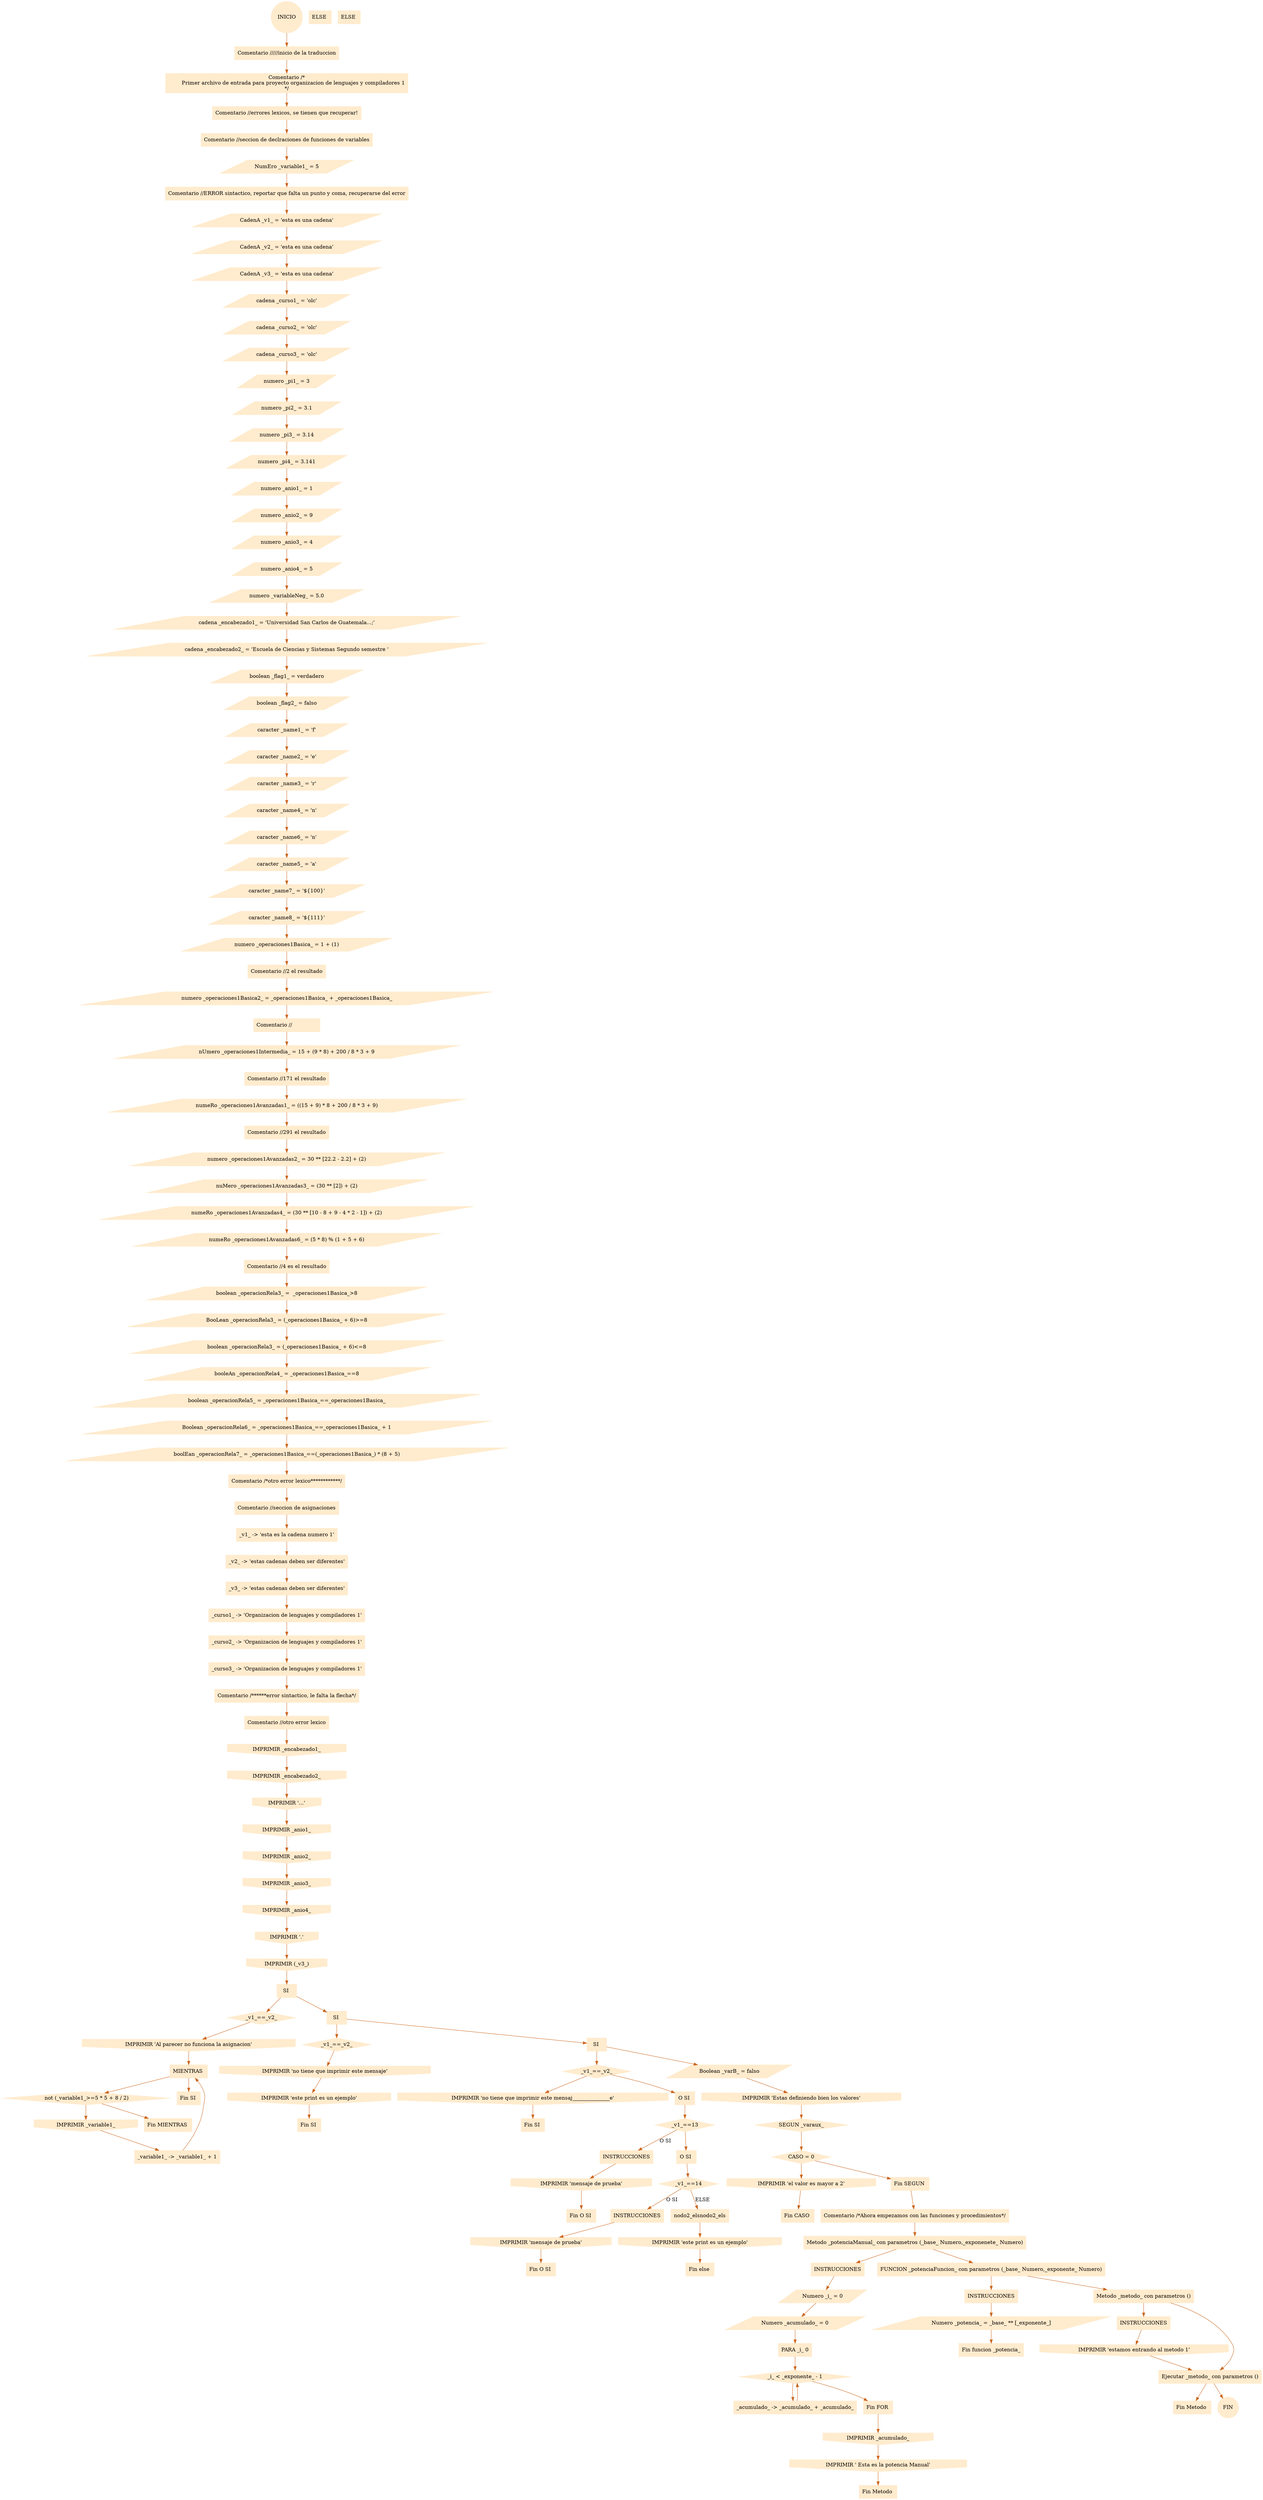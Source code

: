 digraph G {node[shape=box, style=filled, color=blanchedalmond]; edge[color=chocolate3];rankdir=UD 

raiz [  shape=circle, style=filled, label ="INICIO"];
raiz ->nodo0_com;nodo0_com [ label ="Comentario /////inicio de la traduccion
"];
nodo0_com ->nodo0_com_m;nodo0_com_m [ label ="Comentario /*
        Primer archivo de entrada para proyecto organizacion de lenguajes y compiladores 1
*/"];
nodo0_com_m ->nodo1_com;nodo1_com [ label ="Comentario //errores lexicos, se tienen que recuperar!
"];
nodo1_com ->nodo2_com;nodo2_com [ label ="Comentario //seccion de declraciones de funciones de variables
"];
nodo2_com ->nodo0_id;nodo0_id [shape=parallelogram, style=filled, label ="NumEro _variable1_ = 5"];
nodo0_id ->nodo3_com;nodo3_com [ label ="Comentario //ERROR sintactico, reportar que falta un punto y coma, recuperarse del error
"];
nodo3_com ->nodo1_id;nodo1_id [shape=parallelogram, style=filled, label ="CadenA _v1_ = 'esta es una cadena'"];
nodo1_id ->nodo2_id;nodo2_id [shape=parallelogram, style=filled, label ="CadenA _v2_ = 'esta es una cadena'"];
nodo2_id ->nodo3_id;nodo3_id [shape=parallelogram, style=filled, label ="CadenA _v3_ = 'esta es una cadena'"];
nodo3_id ->nodo4_id;nodo4_id [shape=parallelogram, style=filled, label ="cadena _curso1_ = 'olc'"];
nodo4_id ->nodo5_id;nodo5_id [shape=parallelogram, style=filled, label ="cadena _curso2_ = 'olc'"];
nodo5_id ->nodo6_id;nodo6_id [shape=parallelogram, style=filled, label ="cadena _curso3_ = 'olc'"];
nodo6_id ->nodo7_id;nodo7_id [shape=parallelogram, style=filled, label ="numero _pi1_ = 3"];
nodo7_id ->nodo8_id;nodo8_id [shape=parallelogram, style=filled, label ="numero _pi2_ = 3.1"];
nodo8_id ->nodo9_id;nodo9_id [shape=parallelogram, style=filled, label ="numero _pi3_ = 3.14"];
nodo9_id ->nodo10_id;nodo10_id [shape=parallelogram, style=filled, label ="numero _pi4_ = 3.141"];
nodo10_id ->nodo11_id;nodo11_id [shape=parallelogram, style=filled, label ="numero _anio1_ = 1"];
nodo11_id ->nodo12_id;nodo12_id [shape=parallelogram, style=filled, label ="numero _anio2_ = 9"];
nodo12_id ->nodo13_id;nodo13_id [shape=parallelogram, style=filled, label ="numero _anio3_ = 4"];
nodo13_id ->nodo14_id;nodo14_id [shape=parallelogram, style=filled, label ="numero _anio4_ = 5"];
nodo14_id ->nodo15_id;nodo15_id [shape=parallelogram, style=filled, label ="numero _variableNeg_ = 5.0"];
nodo15_id ->nodo16_id;nodo16_id [shape=parallelogram, style=filled, label ="cadena _encabezado1_ = 'Universidad San Carlos de Guatemala...;'"];
nodo16_id ->nodo17_id;nodo17_id [shape=parallelogram, style=filled, label ="cadena _encabezado2_ = 'Escuela de Ciencias y Sistemas Segundo semestre '"];
nodo17_id ->nodo18_id;nodo18_id [shape=parallelogram, style=filled, label ="boolean _flag1_ = verdadero"];
nodo18_id ->nodo19_id;nodo19_id [shape=parallelogram, style=filled, label ="boolean _flag2_ = falso"];
nodo19_id ->nodo20_id;nodo20_id [shape=parallelogram, style=filled, label ="caracter _name1_ = 'f'"];
nodo20_id ->nodo21_id;nodo21_id [shape=parallelogram, style=filled, label ="caracter _name2_ = 'e'"];
nodo21_id ->nodo22_id;nodo22_id [shape=parallelogram, style=filled, label ="caracter _name3_ = 'r'"];
nodo22_id ->nodo23_id;nodo23_id [shape=parallelogram, style=filled, label ="caracter _name4_ = 'n'"];
nodo23_id ->nodo24_id;nodo24_id [shape=parallelogram, style=filled, label ="caracter _name6_ = 'n'"];
nodo24_id ->nodo25_id;nodo25_id [shape=parallelogram, style=filled, label ="caracter _name5_ = 'a'"];
nodo25_id ->nodo26_id;nodo26_id [shape=parallelogram, style=filled, label ="caracter _name7_ = '${100}'"];
nodo26_id ->nodo27_id;nodo27_id [shape=parallelogram, style=filled, label ="caracter _name8_ = '${111}'"];
nodo27_id ->nodo28_id;nodo28_id [shape=parallelogram, style=filled, label ="numero _operaciones1Basica_ = 1 + (1)"];
nodo28_id ->nodo4_com;nodo4_com [ label ="Comentario //2 el resultado
"];
nodo4_com ->nodo29_id;nodo29_id [shape=parallelogram, style=filled, label ="numero _operaciones1Basica2_ = _operaciones1Basica_ + _operaciones1Basica_"];
nodo29_id ->nodo5_com;nodo5_com [ label ="Comentario //               
"];
nodo5_com ->nodo30_id;nodo30_id [shape=parallelogram, style=filled, label ="nUmero _operaciones1Intermedia_ = 15 + (9 * 8) + 200 / 8 * 3 + 9"];
nodo30_id ->nodo6_com;nodo6_com [ label ="Comentario //171 el resultado
"];
nodo6_com ->nodo31_id;nodo31_id [shape=parallelogram, style=filled, label ="numeRo _operaciones1Avanzadas1_ = ((15 + 9) * 8 + 200 / 8 * 3 + 9)"];
nodo31_id ->nodo7_com;nodo7_com [ label ="Comentario //291 el resultado
"];
nodo7_com ->nodo32_id;nodo32_id [shape=parallelogram, style=filled, label ="numero _operaciones1Avanzadas2_ = 30 ** [22.2 - 2.2] + (2)"];
nodo32_id ->nodo33_id;nodo33_id [shape=parallelogram, style=filled, label ="nuMero _operaciones1Avanzadas3_ = (30 ** [2]) + (2)"];
nodo33_id ->nodo34_id;nodo34_id [shape=parallelogram, style=filled, label ="numeRo _operaciones1Avanzadas4_ = (30 ** [10 - 8 + 9 - 4 * 2 - 1]) + (2)"];
nodo34_id ->nodo35_id;nodo35_id [shape=parallelogram, style=filled, label ="numeRo _operaciones1Avanzadas6_ = (5 * 8) % (1 + 5 + 6)"];
nodo35_id ->nodo8_com;nodo8_com [ label ="Comentario //4 es el resultado
"];
nodo8_com ->nodo36_id;nodo36_id [shape=parallelogram, style=filled, label ="boolean _operacionRela3_ =  _operaciones1Basica_>8"];
nodo36_id ->nodo37_id;nodo37_id [shape=parallelogram, style=filled, label ="BooLean _operacionRela3_ = (_operaciones1Basica_ + 6)>=8"];
nodo37_id ->nodo38_id;nodo38_id [shape=parallelogram, style=filled, label ="boolean _operacionRela3_ = (_operaciones1Basica_ + 6)<=8"];
nodo38_id ->nodo39_id;nodo39_id [shape=parallelogram, style=filled, label ="booleAn _operacionRela4_ = _operaciones1Basica_==8"];
nodo39_id ->nodo40_id;nodo40_id [shape=parallelogram, style=filled, label ="boolean _operacionRela5_ = _operaciones1Basica_==_operaciones1Basica_"];
nodo40_id ->nodo41_id;nodo41_id [shape=parallelogram, style=filled, label ="Boolean _operacionRela6_ = _operaciones1Basica_==_operaciones1Basica_ + 1"];
nodo41_id ->nodo42_id;nodo42_id [shape=parallelogram, style=filled, label ="boolEan _operacionRela7_ = _operaciones1Basica_==(_operaciones1Basica_) * (8 + 5)"];
nodo42_id ->nodo1_com_m;nodo1_com_m [ label ="Comentario /*otro error lexico************/"];
nodo1_com_m ->nodo9_com;nodo9_com [ label ="Comentario //seccion de asignaciones
"];
nodo9_com ->nodo0_id_as;nodo0_id_as [ label ="_v1_ -> 'esta es la cadena numero 1'"];
nodo0_id_as ->nodo1_id_as;nodo1_id_as [ label ="_v2_ -> 'estas cadenas deben ser diferentes'"];
nodo1_id_as ->nodo2_id_as;nodo2_id_as [ label ="_v3_ -> 'estas cadenas deben ser diferentes'"];
nodo2_id_as ->nodo3_id_as;nodo3_id_as [ label ="_curso1_ -> 'Organizacion de lenguajes y compiladores 1'"];
nodo3_id_as ->nodo4_id_as;nodo4_id_as [ label ="_curso2_ -> 'Organizacion de lenguajes y compiladores 1'"];
nodo4_id_as ->nodo5_id_as;nodo5_id_as [ label ="_curso3_ -> 'Organizacion de lenguajes y compiladores 1'"];
nodo5_id_as ->nodo2_com_m;nodo2_com_m [ label ="Comentario /******error sintactico, le falta la flecha*/"];
nodo2_com_m ->nodo10_com;nodo10_com [ label ="Comentario //otro error lexico
"];
nodo10_com ->nodo0_print;nodo0_print [shape=invhouse, style=filled,  label ="IMPRIMIR _encabezado1_"];
nodo0_print ->nodo1_print;nodo1_print [shape=invhouse, style=filled,  label ="IMPRIMIR _encabezado2_"];
nodo1_print ->nodo2_print;nodo2_print [shape=invhouse, style=filled,  label ="IMPRIMIR '...'"];
nodo2_print ->nodo3_print;nodo3_print [shape=invhouse, style=filled,  label ="IMPRIMIR _anio1_"];
nodo3_print ->nodo4_print;nodo4_print [shape=invhouse, style=filled,  label ="IMPRIMIR _anio2_"];
nodo4_print ->nodo5_print;nodo5_print [shape=invhouse, style=filled,  label ="IMPRIMIR _anio3_"];
nodo5_print ->nodo6_print;nodo6_print [shape=invhouse, style=filled,  label ="IMPRIMIR _anio4_"];
nodo6_print ->nodo7_print;nodo7_print [shape=invhouse, style=filled,  label ="IMPRIMIR '.'"];
nodo7_print ->nodo8_print;nodo8_print [shape=invhouse, style=filled,  label ="IMPRIMIR (_v3_)"];
nodo8_print ->nodo0_si;nodo0_si [ label ="SI "];
nodo0_si ->nodo0_cond_si;nodo0_cond_si [shape=diamond, style=filled, label ="_v1_==_v2_"];
nodo0_cond_si ->nodo9_print;nodo9_print [shape=invhouse, style=filled,  label ="IMPRIMIR 'Al parecer no funciona la asignacion'"];
nodo9_print ->nodo0_mi;nodo0_mi [ label ="MIENTRAS "];
nodo0_mi ->nodo0_cond_mi;nodo0_cond_mi [shape=diamond, style=filled, label =" not (_variable1_>=5 * 5 + 8 / 2)"];
nodo0_cond_mi ->nodo10_print;nodo10_print [shape=invhouse, style=filled,  label ="IMPRIMIR _variable1_"];
nodo10_print ->nodo6_id_as;nodo6_id_as [ label ="_variable1_ -> _variable1_ + 1"];
nodo6_id_as ->nodo0_mi;nodo0_cond_mi ->nodo0_mi_f;nodo0_mi_f [ label ="Fin MIENTRAS "];
nodo0_mi ->nodo0_si_f;nodo0_si_f [ label ="Fin SI "];
nodo0_elsnodo0_els [ label ="ELSE "];
nodo0_si ->nodo1_si;nodo1_si [ label ="SI "];
nodo1_si ->nodo1_cond_si;nodo1_cond_si [shape=diamond, style=filled, label ="_v1_==_v2_"];
nodo1_cond_si ->nodo11_print;nodo11_print [shape=invhouse, style=filled,  label ="IMPRIMIR 'no tiene que imprimir este mensaje'"];
nodo11_print ->nodo12_print;nodo12_print [shape=invhouse, style=filled,  label ="IMPRIMIR 'este print es un ejemplo'"];
nodo12_print ->nodo1_si_f;nodo1_si_f [ label ="Fin SI "];
nodo1_elsnodo1_els [ label ="ELSE "];
nodo1_si ->nodo2_si;nodo2_si [ label ="SI "];
nodo2_si ->nodo2_cond_si;nodo2_cond_si [shape=diamond, style=filled, label ="_v1_==_v2_"];
nodo2_cond_si ->nodo13_print;nodo13_print [shape=invhouse, style=filled,  label ="IMPRIMIR 'no tiene que imprimir este mensaj_______________e'"];
nodo13_print ->nodo2_si_f;nodo2_si_f [ label ="Fin SI "];
nodo2_cond_si ->nodo0_osi;nodo0_osi [ label ="O SI "];
nodo0_osi ->nodo0_cond_osi;nodo0_cond_osi [shape=diamond, style=filled, label ="_v1_==13"];
nodo0_cond_osi ->nodo0_instru_osi [ label ="O SI"];nodo0_instru_osi [ label ="INSTRUCCIONES"];
nodo0_instru_osi ->nodo14_print;nodo14_print [shape=invhouse, style=filled,  label ="IMPRIMIR 'mensaje de prueba'"];
nodo14_print ->nodo0_osi_f;nodo0_osi_f [ label ="Fin O SI "];
nodo0_cond_osi ->nodo1_osi;nodo1_osi [ label ="O SI "];
nodo1_osi ->nodo1_cond_osi;nodo1_cond_osi [shape=diamond, style=filled, label ="_v1_==14"];
nodo1_cond_osi ->nodo1_instru_osi [ label ="O SI"];nodo1_instru_osi [ label ="INSTRUCCIONES"];
nodo1_instru_osi ->nodo15_print;nodo15_print [shape=invhouse, style=filled,  label ="IMPRIMIR 'mensaje de prueba'"];
nodo15_print ->nodo1_osi_f;nodo1_osi_f [ label ="Fin O SI "];
nodo1_cond_osi ->nodo2_elsnodo2_els [ label ="ELSE "];
nodo2_elsnodo2_els ->nodo16_print;nodo16_print [shape=invhouse, style=filled,  label ="IMPRIMIR 'este print es un ejemplo'"];
nodo16_print ->nodo2_els_f;nodo2_els_f [ label ="Fin else "];
nodo2_si ->nodo43_id;nodo43_id [shape=parallelogram, style=filled, label ="Boolean _varB_ = falso"];
nodo43_id ->nodo17_print;nodo17_print [shape=invhouse, style=filled,  label ="IMPRIMIR 'Estas definiendo bien los valores'"];
nodo17_print ->nodo0_se;nodo0_se [ shape=diamond, style=filled, label ="SEGUN _varaux_"];
nodo0_se ->nodo0_caso;nodo0_caso [ shape=diamond, style=filled,  label ="CASO = 0"];
nodo0_caso ->nodo18_print;nodo18_print [shape=invhouse, style=filled,  label ="IMPRIMIR 'el valor es mayor a 2'"];
nodo18_print ->nodo0_caso_f;nodo0_caso_f [ label ="Fin CASO "];
nodo0_caso ->nodo0_se_f;nodo0_se_f [ label ="Fin SEGUN "];
nodo0_se_f ->nodo3_com_m;nodo3_com_m [ label ="Comentario /*Ahora empezamos con las funciones y procedimientos*/"];
nodo3_com_m ->nodo0met;nodo0met [ label ="Metodo _potenciaManual_ con parametros (_base_ Numero,_exponenete_ Numero)"];
nodo0met ->nodo0_instru_met;nodo0_instru_met [ label ="INSTRUCCIONES"];
nodo0_instru_met ->nodo44_id;nodo44_id [shape=parallelogram, style=filled, label ="Numero _i_ = 0"];
nodo44_id ->nodo45_id;nodo45_id [shape=parallelogram, style=filled, label ="Numero _acumulado_ = 0"];
nodo45_id ->nodo0_for;nodo0_for [ label ="PARA _i_ 0"];
nodo0_for ->nodo0_cond_for;nodo0_cond_for [shape=diamond, style=filled, label ="_i_ < _exponente_ - 1"];
nodo0_cond_for ->nodo7_id_as;nodo7_id_as [ label ="_acumulado_ -> _acumulado_ + _acumulado_"];
nodo7_id_as ->nodo0_cond_for;nodo0_cond_for ->nodo0_for_f;nodo0_for_f [ label ="Fin FOR "];
nodo0_for_f ->nodo19_print;nodo19_print [shape=invhouse, style=filled,  label ="IMPRIMIR _acumulado_"];
nodo19_print ->nodo20_print;nodo20_print [shape=invhouse, style=filled,  label ="IMPRIMIR ' Esta es la potencia Manual'"];
nodo20_print ->nodo0_met_f;nodo0_met_f [ label ="Fin Metodo "];
nodo0met ->nodo0_fun;nodo0_fun [ label ="FUNCION _potenciaFuncion_ con parametros (_base_ Numero,_exponente_ Numero)"];
nodo0_fun ->nodo0_instru_fun;nodo0_instru_fun [ label ="INSTRUCCIONES"];
nodo0_instru_fun ->nodo46_id;nodo46_id [shape=parallelogram, style=filled, label ="Numero _potencia_ = _base_ ** [_exponente_]"];
nodo46_id ->nodo0_fun_f;nodo0_fun_f [ label ="Fin funcion _potencia_"];
nodo0_fun ->nodo1met;nodo1met [ label ="Metodo _metodo_ con parametros ()"];
nodo1met ->nodo1_instru_met;nodo1_instru_met [ label ="INSTRUCCIONES"];
nodo1_instru_met ->nodo21_print;nodo21_print [shape=invhouse, style=filled,  label ="IMPRIMIR 'estamos entrando al metodo 1'"];
nodo21_print ->nodo0_eje;nodo0_eje [ label ="Ejecutar _potenciaManual_ con parametros (3 * 1 + 4 / 2,3 + 2)"];
nodo0_eje ->nodo1_met_f;nodo1_met_f [ label ="Fin Metodo "];
nodo1met ->nodo0_eje;nodo0_eje [ label ="Ejecutar _metodo_ con parametros ()"];
nodo0_eje ->fin;fin [  shape=circle, style=filled, label ="FIN"];


}
